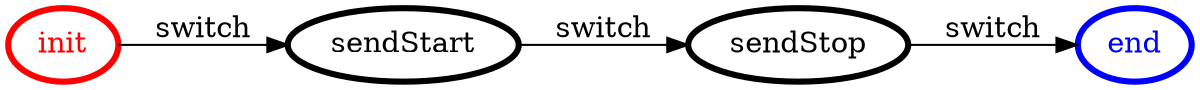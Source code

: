 /*
*
* A GraphViz DOT FSM description 
* Please use a GraphViz visualizer (like http://www.webgraphviz.com)
*  
*/

digraph finite_state_machine {
	rankdir=LR
	size="8,5"
	
	init [ color = red ][ fontcolor = red ][ penwidth = 3 ]
	sendStop [ color = black ][ fontcolor = black ][ penwidth = 3 ]
	sendStart [ color = black ][ fontcolor = black ][ penwidth = 3 ]
	end [ color = blue ][ fontcolor = blue ][ penwidth = 3 ]
	
	init -> sendStart [ label = "switch" ][ color = black ][ fontcolor = black ]
	sendStart -> sendStop [ label = "switch" ][ color = black ][ fontcolor = black ]
	sendStop -> end [ label = "switch" ][ color = black ][ fontcolor = black ]
}
